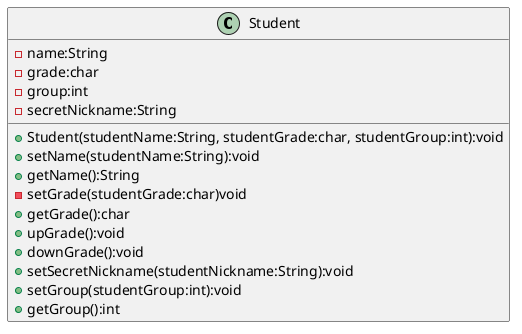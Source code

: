 @startuml
'https://plantuml.com/class-diagram

class Student{
-name:String
-grade:char
-group:int
-secretNickname:String

+Student(studentName:String, studentGrade:char, studentGroup:int):void
+setName(studentName:String):void
+getName():String
-setGrade(studentGrade:char)void
+getGrade():char
+upGrade():void
+downGrade():void
+setSecretNickname(studentNickname:String):void
+setGroup(studentGroup:int):void
+getGroup():int

}


@enduml